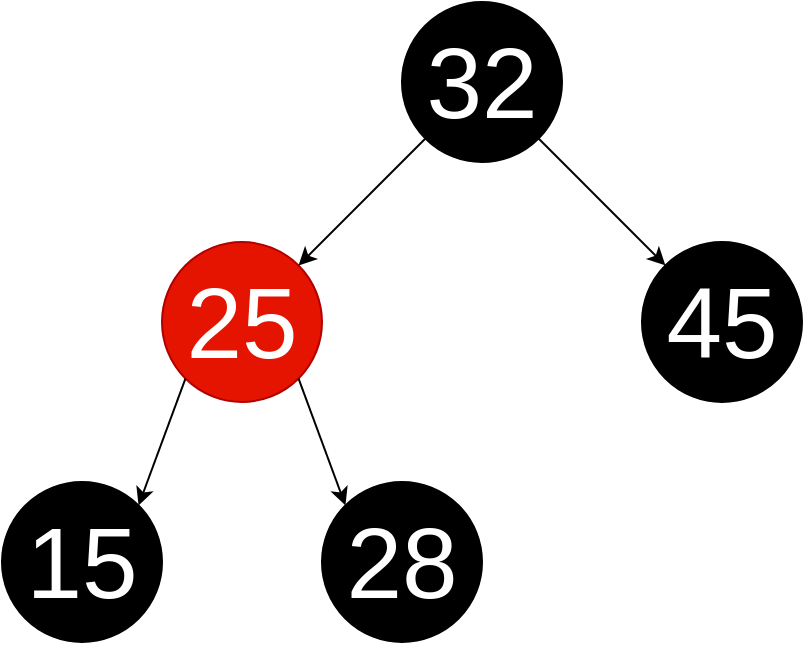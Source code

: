 <mxfile version="13.8.0" type="device"><diagram id="wsRBeceKwUDVwy1fa8Lx" name="Page-1"><mxGraphModel dx="1418" dy="731" grid="1" gridSize="10" guides="1" tooltips="1" connect="1" arrows="1" fold="1" page="1" pageScale="1" pageWidth="827" pageHeight="1169" math="0" shadow="0"><root><mxCell id="0"/><mxCell id="1" parent="0"/><mxCell id="-Tb48f_Ndy0X-XkcgxYc-1" value="&lt;font style=&quot;font-size: 50px&quot; color=&quot;#ffffff&quot;&gt;32&lt;/font&gt;" style="ellipse;whiteSpace=wrap;html=1;aspect=fixed;fillColor=#000000;" vertex="1" parent="1"><mxGeometry x="320" y="80" width="80" height="80" as="geometry"/></mxCell><mxCell id="-Tb48f_Ndy0X-XkcgxYc-2" value="&lt;font style=&quot;font-size: 50px&quot;&gt;25&lt;/font&gt;" style="ellipse;whiteSpace=wrap;html=1;aspect=fixed;fillColor=#e51400;strokeColor=#B20000;fontColor=#ffffff;" vertex="1" parent="1"><mxGeometry x="200" y="200" width="80" height="80" as="geometry"/></mxCell><mxCell id="-Tb48f_Ndy0X-XkcgxYc-3" value="&lt;font style=&quot;font-size: 50px&quot; color=&quot;#ffffff&quot;&gt;45&lt;/font&gt;" style="ellipse;whiteSpace=wrap;html=1;aspect=fixed;fillColor=#000000;" vertex="1" parent="1"><mxGeometry x="440" y="200" width="80" height="80" as="geometry"/></mxCell><mxCell id="-Tb48f_Ndy0X-XkcgxYc-4" value="&lt;font style=&quot;font-size: 50px&quot; color=&quot;#ffffff&quot;&gt;15&lt;/font&gt;" style="ellipse;whiteSpace=wrap;html=1;aspect=fixed;fillColor=#000000;" vertex="1" parent="1"><mxGeometry x="120" y="320" width="80" height="80" as="geometry"/></mxCell><mxCell id="-Tb48f_Ndy0X-XkcgxYc-5" value="&lt;font style=&quot;font-size: 50px&quot; color=&quot;#ffffff&quot;&gt;28&lt;/font&gt;" style="ellipse;whiteSpace=wrap;html=1;aspect=fixed;fillColor=#000000;" vertex="1" parent="1"><mxGeometry x="280" y="320" width="80" height="80" as="geometry"/></mxCell><mxCell id="-Tb48f_Ndy0X-XkcgxYc-6" value="" style="endArrow=classic;html=1;exitX=0;exitY=1;exitDx=0;exitDy=0;entryX=1;entryY=0;entryDx=0;entryDy=0;" edge="1" parent="1" source="-Tb48f_Ndy0X-XkcgxYc-1" target="-Tb48f_Ndy0X-XkcgxYc-2"><mxGeometry width="50" height="50" relative="1" as="geometry"><mxPoint x="220" y="120" as="sourcePoint"/><mxPoint x="270" y="70" as="targetPoint"/></mxGeometry></mxCell><mxCell id="-Tb48f_Ndy0X-XkcgxYc-7" value="" style="endArrow=classic;html=1;exitX=0;exitY=1;exitDx=0;exitDy=0;entryX=1;entryY=0;entryDx=0;entryDy=0;" edge="1" parent="1" source="-Tb48f_Ndy0X-XkcgxYc-2" target="-Tb48f_Ndy0X-XkcgxYc-4"><mxGeometry width="50" height="50" relative="1" as="geometry"><mxPoint x="271.716" y="280.004" as="sourcePoint"/><mxPoint x="208.284" y="343.436" as="targetPoint"/></mxGeometry></mxCell><mxCell id="-Tb48f_Ndy0X-XkcgxYc-8" value="" style="endArrow=classic;html=1;exitX=1;exitY=1;exitDx=0;exitDy=0;entryX=0;entryY=0;entryDx=0;entryDy=0;" edge="1" parent="1" source="-Tb48f_Ndy0X-XkcgxYc-2" target="-Tb48f_Ndy0X-XkcgxYc-5"><mxGeometry width="50" height="50" relative="1" as="geometry"><mxPoint x="263.436" y="280.004" as="sourcePoint"/><mxPoint x="240.004" y="343.436" as="targetPoint"/></mxGeometry></mxCell><mxCell id="-Tb48f_Ndy0X-XkcgxYc-11" value="" style="endArrow=classic;html=1;exitX=1;exitY=1;exitDx=0;exitDy=0;entryX=0;entryY=0;entryDx=0;entryDy=0;" edge="1" parent="1" source="-Tb48f_Ndy0X-XkcgxYc-1" target="-Tb48f_Ndy0X-XkcgxYc-3"><mxGeometry width="50" height="50" relative="1" as="geometry"><mxPoint x="351.716" y="168.284" as="sourcePoint"/><mxPoint x="288.284" y="231.716" as="targetPoint"/></mxGeometry></mxCell></root></mxGraphModel></diagram></mxfile>
